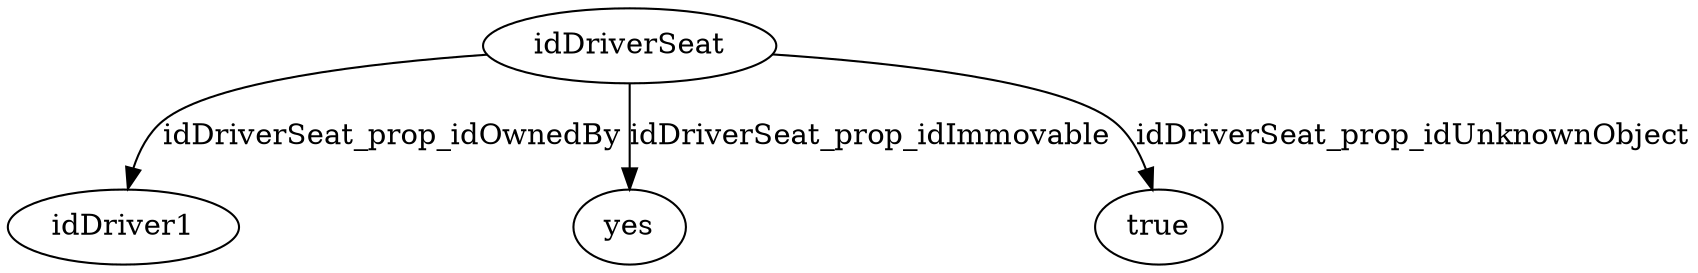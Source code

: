 strict digraph  {
idDriverSeat [node_type=entity_node, root=root];
idDriver1;
yes;
true;
idDriverSeat -> idDriver1  [edge_type=property, label=idDriverSeat_prop_idOwnedBy];
idDriverSeat -> yes  [edge_type=property, label=idDriverSeat_prop_idImmovable];
idDriverSeat -> true  [edge_type=property, label=idDriverSeat_prop_idUnknownObject];
}

